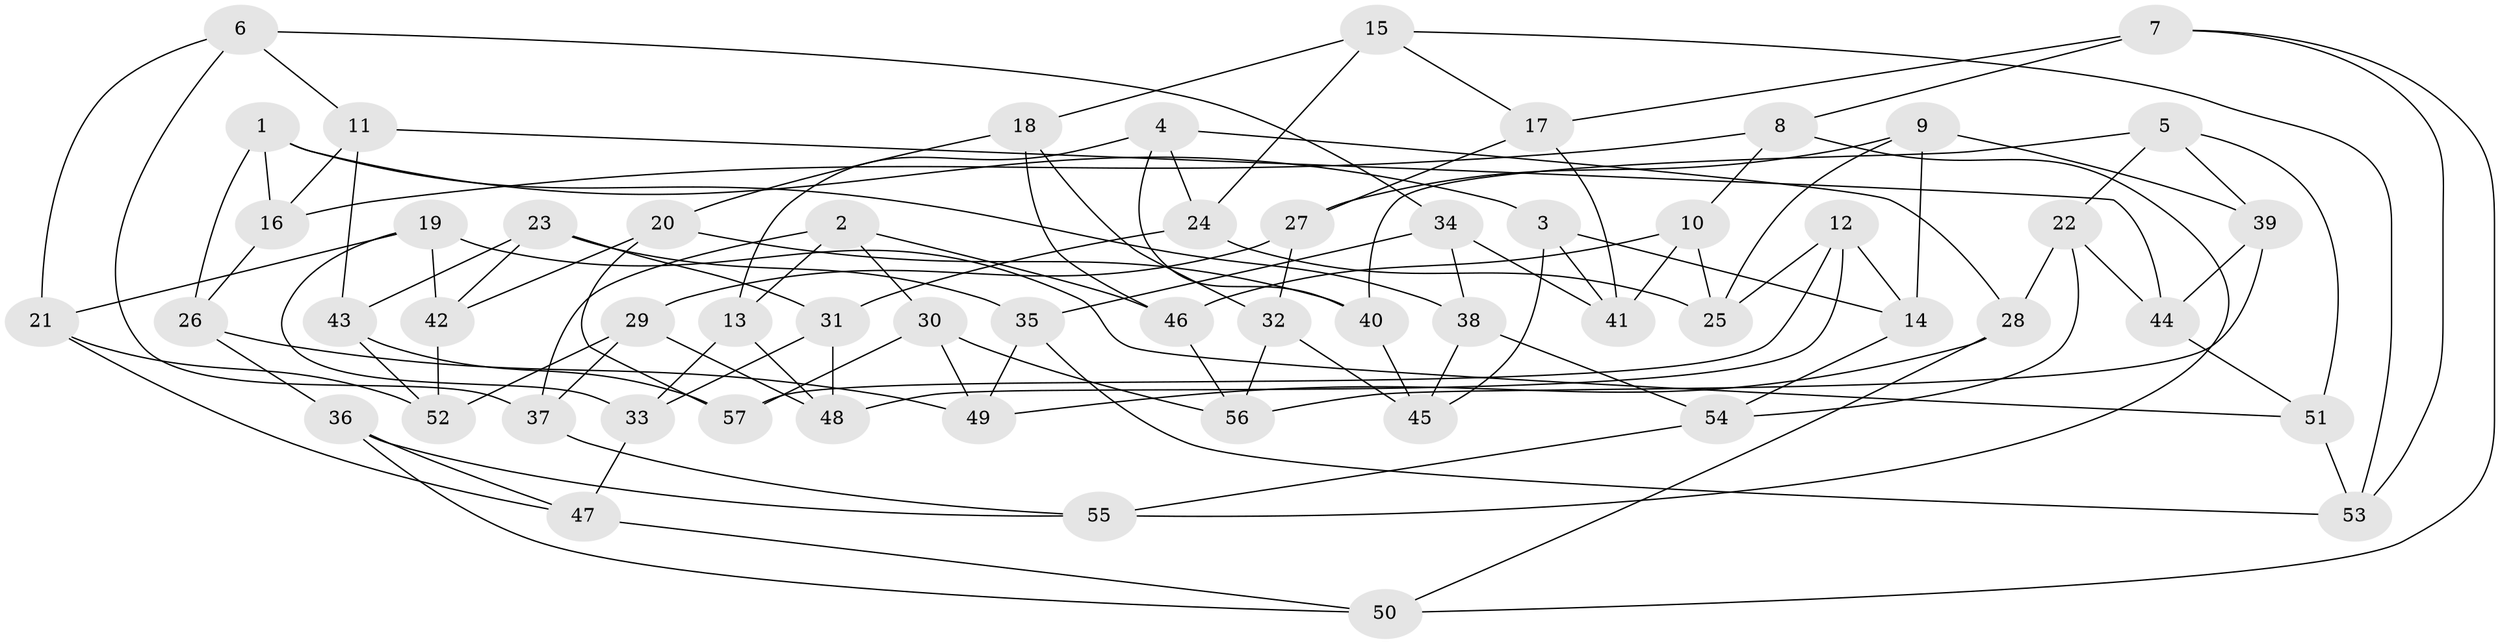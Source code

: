 // Generated by graph-tools (version 1.1) at 2025/02/03/09/25 03:02:55]
// undirected, 57 vertices, 114 edges
graph export_dot {
graph [start="1"]
  node [color=gray90,style=filled];
  1;
  2;
  3;
  4;
  5;
  6;
  7;
  8;
  9;
  10;
  11;
  12;
  13;
  14;
  15;
  16;
  17;
  18;
  19;
  20;
  21;
  22;
  23;
  24;
  25;
  26;
  27;
  28;
  29;
  30;
  31;
  32;
  33;
  34;
  35;
  36;
  37;
  38;
  39;
  40;
  41;
  42;
  43;
  44;
  45;
  46;
  47;
  48;
  49;
  50;
  51;
  52;
  53;
  54;
  55;
  56;
  57;
  1 -- 16;
  1 -- 26;
  1 -- 3;
  1 -- 38;
  2 -- 46;
  2 -- 30;
  2 -- 37;
  2 -- 13;
  3 -- 45;
  3 -- 41;
  3 -- 14;
  4 -- 13;
  4 -- 40;
  4 -- 24;
  4 -- 28;
  5 -- 22;
  5 -- 40;
  5 -- 51;
  5 -- 39;
  6 -- 37;
  6 -- 34;
  6 -- 21;
  6 -- 11;
  7 -- 17;
  7 -- 53;
  7 -- 50;
  7 -- 8;
  8 -- 55;
  8 -- 16;
  8 -- 10;
  9 -- 14;
  9 -- 25;
  9 -- 27;
  9 -- 39;
  10 -- 25;
  10 -- 46;
  10 -- 41;
  11 -- 44;
  11 -- 16;
  11 -- 43;
  12 -- 48;
  12 -- 57;
  12 -- 25;
  12 -- 14;
  13 -- 48;
  13 -- 33;
  14 -- 54;
  15 -- 17;
  15 -- 24;
  15 -- 53;
  15 -- 18;
  16 -- 26;
  17 -- 27;
  17 -- 41;
  18 -- 32;
  18 -- 20;
  18 -- 46;
  19 -- 42;
  19 -- 51;
  19 -- 21;
  19 -- 33;
  20 -- 42;
  20 -- 40;
  20 -- 57;
  21 -- 52;
  21 -- 47;
  22 -- 28;
  22 -- 44;
  22 -- 54;
  23 -- 43;
  23 -- 42;
  23 -- 31;
  23 -- 35;
  24 -- 31;
  24 -- 25;
  26 -- 36;
  26 -- 49;
  27 -- 29;
  27 -- 32;
  28 -- 49;
  28 -- 50;
  29 -- 37;
  29 -- 52;
  29 -- 48;
  30 -- 57;
  30 -- 56;
  30 -- 49;
  31 -- 33;
  31 -- 48;
  32 -- 45;
  32 -- 56;
  33 -- 47;
  34 -- 35;
  34 -- 41;
  34 -- 38;
  35 -- 49;
  35 -- 53;
  36 -- 55;
  36 -- 50;
  36 -- 47;
  37 -- 55;
  38 -- 54;
  38 -- 45;
  39 -- 56;
  39 -- 44;
  40 -- 45;
  42 -- 52;
  43 -- 57;
  43 -- 52;
  44 -- 51;
  46 -- 56;
  47 -- 50;
  51 -- 53;
  54 -- 55;
}
